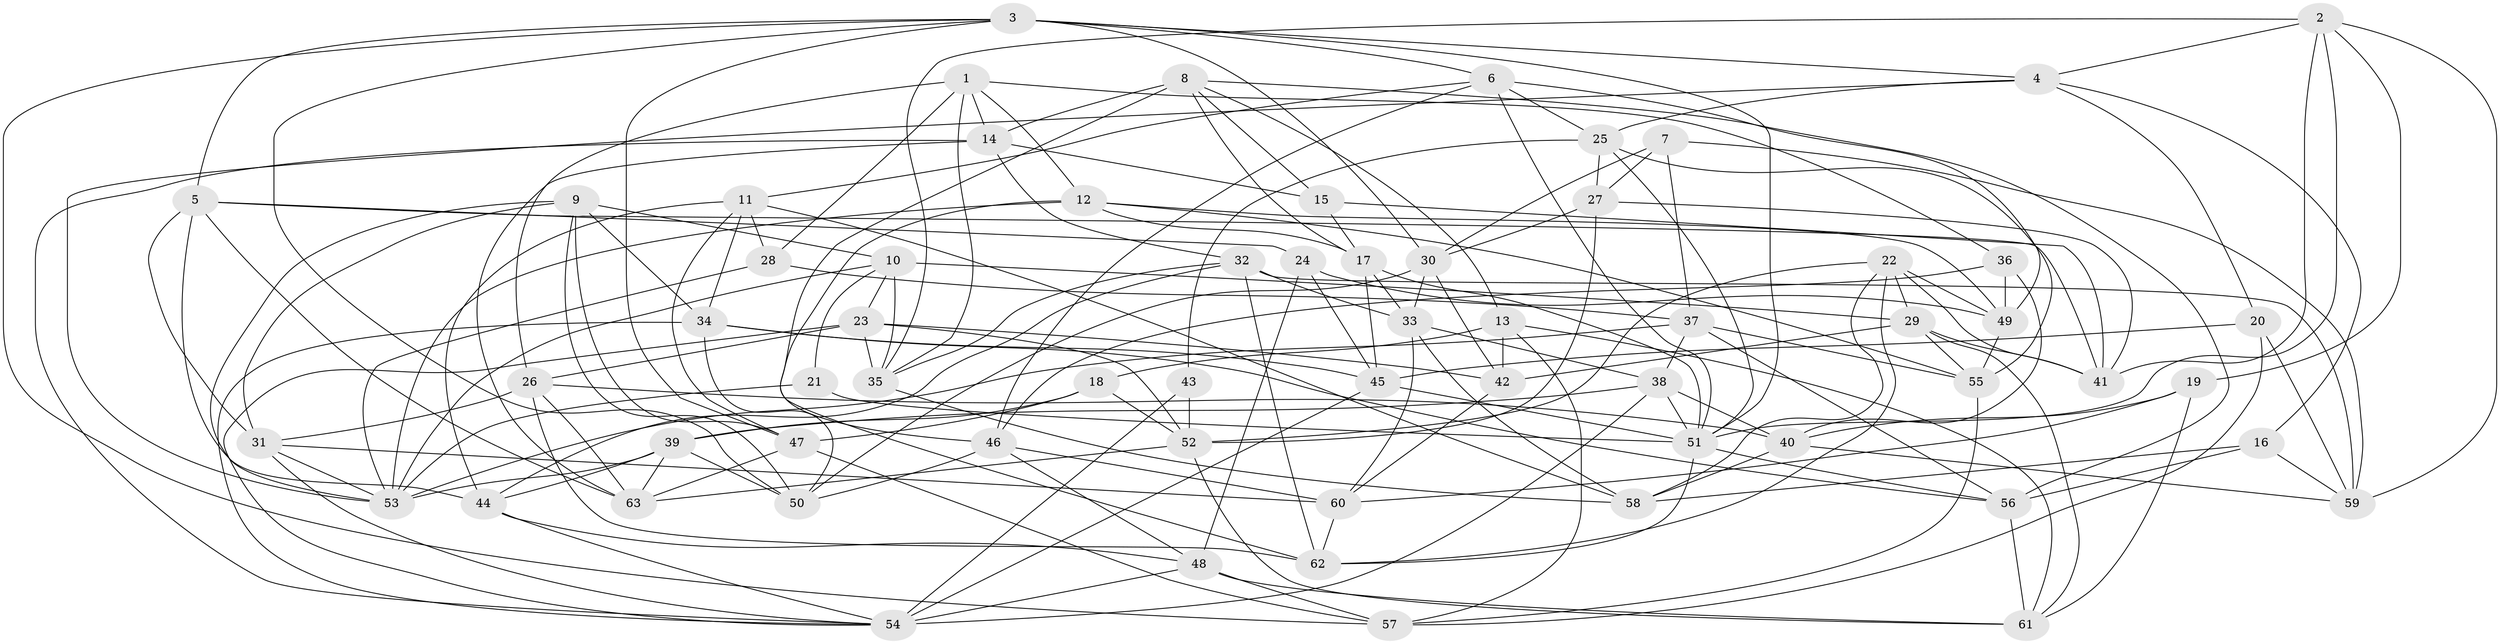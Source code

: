 // original degree distribution, {4: 1.0}
// Generated by graph-tools (version 1.1) at 2025/26/03/09/25 03:26:55]
// undirected, 63 vertices, 182 edges
graph export_dot {
graph [start="1"]
  node [color=gray90,style=filled];
  1;
  2;
  3;
  4;
  5;
  6;
  7;
  8;
  9;
  10;
  11;
  12;
  13;
  14;
  15;
  16;
  17;
  18;
  19;
  20;
  21;
  22;
  23;
  24;
  25;
  26;
  27;
  28;
  29;
  30;
  31;
  32;
  33;
  34;
  35;
  36;
  37;
  38;
  39;
  40;
  41;
  42;
  43;
  44;
  45;
  46;
  47;
  48;
  49;
  50;
  51;
  52;
  53;
  54;
  55;
  56;
  57;
  58;
  59;
  60;
  61;
  62;
  63;
  1 -- 12 [weight=1.0];
  1 -- 14 [weight=1.0];
  1 -- 26 [weight=1.0];
  1 -- 28 [weight=1.0];
  1 -- 35 [weight=1.0];
  1 -- 36 [weight=1.0];
  2 -- 4 [weight=1.0];
  2 -- 19 [weight=1.0];
  2 -- 35 [weight=1.0];
  2 -- 41 [weight=1.0];
  2 -- 51 [weight=1.0];
  2 -- 59 [weight=1.0];
  3 -- 4 [weight=1.0];
  3 -- 5 [weight=1.0];
  3 -- 6 [weight=1.0];
  3 -- 30 [weight=1.0];
  3 -- 47 [weight=1.0];
  3 -- 50 [weight=1.0];
  3 -- 51 [weight=1.0];
  3 -- 57 [weight=1.0];
  4 -- 16 [weight=1.0];
  4 -- 20 [weight=1.0];
  4 -- 25 [weight=1.0];
  4 -- 53 [weight=1.0];
  5 -- 24 [weight=1.0];
  5 -- 31 [weight=1.0];
  5 -- 41 [weight=1.0];
  5 -- 44 [weight=1.0];
  5 -- 63 [weight=1.0];
  6 -- 11 [weight=1.0];
  6 -- 25 [weight=1.0];
  6 -- 46 [weight=1.0];
  6 -- 49 [weight=1.0];
  6 -- 51 [weight=1.0];
  7 -- 27 [weight=1.0];
  7 -- 30 [weight=1.0];
  7 -- 37 [weight=1.0];
  7 -- 59 [weight=1.0];
  8 -- 13 [weight=1.0];
  8 -- 14 [weight=1.0];
  8 -- 15 [weight=1.0];
  8 -- 17 [weight=1.0];
  8 -- 46 [weight=1.0];
  8 -- 56 [weight=1.0];
  9 -- 10 [weight=1.0];
  9 -- 31 [weight=1.0];
  9 -- 34 [weight=1.0];
  9 -- 47 [weight=1.0];
  9 -- 50 [weight=1.0];
  9 -- 53 [weight=1.0];
  10 -- 21 [weight=1.0];
  10 -- 23 [weight=1.0];
  10 -- 29 [weight=1.0];
  10 -- 35 [weight=1.0];
  10 -- 53 [weight=1.0];
  11 -- 28 [weight=1.0];
  11 -- 34 [weight=1.0];
  11 -- 44 [weight=1.0];
  11 -- 47 [weight=1.0];
  11 -- 58 [weight=1.0];
  12 -- 17 [weight=1.0];
  12 -- 49 [weight=1.0];
  12 -- 53 [weight=1.0];
  12 -- 55 [weight=1.0];
  12 -- 62 [weight=1.0];
  13 -- 18 [weight=1.0];
  13 -- 42 [weight=2.0];
  13 -- 57 [weight=1.0];
  13 -- 61 [weight=1.0];
  14 -- 15 [weight=1.0];
  14 -- 32 [weight=1.0];
  14 -- 54 [weight=1.0];
  14 -- 63 [weight=1.0];
  15 -- 17 [weight=1.0];
  15 -- 41 [weight=1.0];
  16 -- 56 [weight=1.0];
  16 -- 58 [weight=1.0];
  16 -- 59 [weight=1.0];
  17 -- 33 [weight=1.0];
  17 -- 45 [weight=1.0];
  17 -- 51 [weight=1.0];
  18 -- 39 [weight=1.0];
  18 -- 47 [weight=1.0];
  18 -- 52 [weight=1.0];
  19 -- 40 [weight=1.0];
  19 -- 60 [weight=1.0];
  19 -- 61 [weight=1.0];
  20 -- 45 [weight=1.0];
  20 -- 57 [weight=1.0];
  20 -- 59 [weight=1.0];
  21 -- 51 [weight=1.0];
  21 -- 53 [weight=2.0];
  22 -- 29 [weight=1.0];
  22 -- 41 [weight=1.0];
  22 -- 49 [weight=1.0];
  22 -- 52 [weight=1.0];
  22 -- 58 [weight=1.0];
  22 -- 62 [weight=1.0];
  23 -- 26 [weight=1.0];
  23 -- 35 [weight=1.0];
  23 -- 42 [weight=1.0];
  23 -- 52 [weight=1.0];
  23 -- 54 [weight=1.0];
  24 -- 45 [weight=1.0];
  24 -- 48 [weight=1.0];
  24 -- 49 [weight=1.0];
  25 -- 27 [weight=1.0];
  25 -- 43 [weight=1.0];
  25 -- 51 [weight=1.0];
  25 -- 55 [weight=1.0];
  26 -- 31 [weight=1.0];
  26 -- 40 [weight=1.0];
  26 -- 62 [weight=1.0];
  26 -- 63 [weight=1.0];
  27 -- 30 [weight=1.0];
  27 -- 41 [weight=1.0];
  27 -- 52 [weight=2.0];
  28 -- 37 [weight=1.0];
  28 -- 53 [weight=1.0];
  29 -- 41 [weight=1.0];
  29 -- 42 [weight=1.0];
  29 -- 55 [weight=1.0];
  29 -- 61 [weight=1.0];
  30 -- 33 [weight=1.0];
  30 -- 42 [weight=1.0];
  30 -- 50 [weight=1.0];
  31 -- 53 [weight=1.0];
  31 -- 54 [weight=1.0];
  31 -- 60 [weight=1.0];
  32 -- 33 [weight=1.0];
  32 -- 35 [weight=1.0];
  32 -- 44 [weight=1.0];
  32 -- 59 [weight=1.0];
  32 -- 62 [weight=1.0];
  33 -- 38 [weight=1.0];
  33 -- 58 [weight=1.0];
  33 -- 60 [weight=1.0];
  34 -- 45 [weight=1.0];
  34 -- 50 [weight=1.0];
  34 -- 54 [weight=1.0];
  34 -- 56 [weight=1.0];
  35 -- 58 [weight=1.0];
  36 -- 40 [weight=1.0];
  36 -- 46 [weight=1.0];
  36 -- 49 [weight=1.0];
  37 -- 38 [weight=1.0];
  37 -- 53 [weight=1.0];
  37 -- 55 [weight=1.0];
  37 -- 56 [weight=1.0];
  38 -- 39 [weight=1.0];
  38 -- 40 [weight=1.0];
  38 -- 51 [weight=1.0];
  38 -- 54 [weight=1.0];
  39 -- 44 [weight=1.0];
  39 -- 50 [weight=1.0];
  39 -- 53 [weight=1.0];
  39 -- 63 [weight=1.0];
  40 -- 58 [weight=1.0];
  40 -- 59 [weight=1.0];
  42 -- 60 [weight=1.0];
  43 -- 52 [weight=3.0];
  43 -- 54 [weight=2.0];
  44 -- 48 [weight=1.0];
  44 -- 54 [weight=1.0];
  45 -- 51 [weight=1.0];
  45 -- 54 [weight=1.0];
  46 -- 48 [weight=1.0];
  46 -- 50 [weight=1.0];
  46 -- 60 [weight=1.0];
  47 -- 57 [weight=1.0];
  47 -- 63 [weight=1.0];
  48 -- 54 [weight=1.0];
  48 -- 57 [weight=1.0];
  48 -- 61 [weight=1.0];
  49 -- 55 [weight=1.0];
  51 -- 56 [weight=1.0];
  51 -- 62 [weight=1.0];
  52 -- 61 [weight=1.0];
  52 -- 63 [weight=1.0];
  55 -- 57 [weight=1.0];
  56 -- 61 [weight=1.0];
  60 -- 62 [weight=1.0];
}

